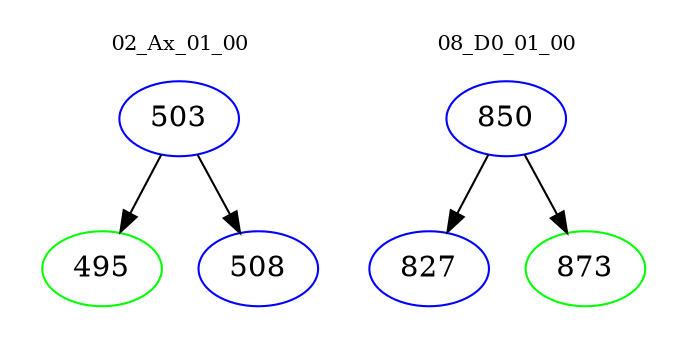 digraph{
subgraph cluster_0 {
color = white
label = "02_Ax_01_00";
fontsize=10;
T0_503 [label="503", color="blue"]
T0_503 -> T0_495 [color="black"]
T0_495 [label="495", color="green"]
T0_503 -> T0_508 [color="black"]
T0_508 [label="508", color="blue"]
}
subgraph cluster_1 {
color = white
label = "08_D0_01_00";
fontsize=10;
T1_850 [label="850", color="blue"]
T1_850 -> T1_827 [color="black"]
T1_827 [label="827", color="blue"]
T1_850 -> T1_873 [color="black"]
T1_873 [label="873", color="green"]
}
}
